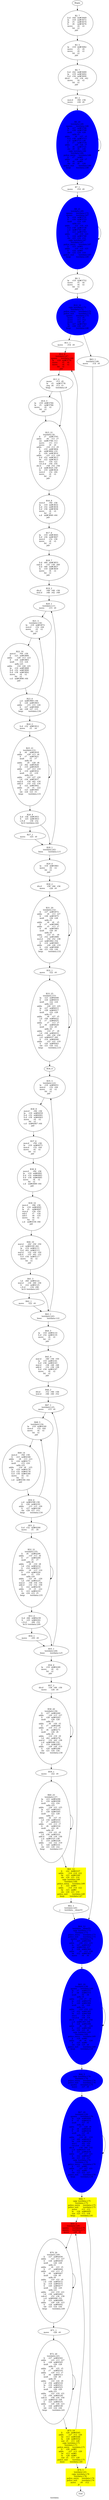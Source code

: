 digraph G{
	label = "testdata"	style = "dashed";
	color = purple;
	Node0 [label = "Begin"];
	Node0 -> {Node2 }
	Node1 [label = "End"];
	Node1 -> {}
	Node2 [label = "B2_7\nli.d	r44	nd#3669	\nla	r19	nd#3672	\nla	r5	nd#3674	\nli	r6	nd#3676	\nmove	r4	r2	\nfst	r2	\njalr	\n"];
	Node2 -> {Node3 }
	Node3 [label = "B3_5\nla	r19	nd#3682	\nmove	r5	r0	\nmove	r4	r2	\nfst	r2	\njalr	\n"];
	Node3 -> {Node4 }
	Node4 [label = "B4_7\nli.d	r42	nd#3689	\nla	r19	nd#3692	\nli.d	r34	nd#3694	\ndiv.d	r32	r34	r42	\nmove	r4	r2	\nfst	r2	\njalr	\n"];
	Node4 -> {Node5 }
	Node5 [label = "B5_2\nmov.d	r40	r36	\nmove	r26	r0	\n"];
	Node5 -> {Node6 }
	Node6 [label = "B6_20\ntestdata.L48:\nspawn	testdata.L66\nla	r27	nd#3706	\nli	r28	nd#3708	\nmult	r26	r28	\nmflo	r5	\naddu	r6	r27	r5	\nli.d	r36	nd#3713	\ns.d	nd#3715	r36	\nli	r7	nd#3718	\naddu	r26	r26	r7	\nli	r8	nd#3721	\nsle	r9	r8	r26	\ncqip	testdata.L66\ntestdata.L66:\npslice_entry	testdata.L66\nli	r7	nd#0	\naddu	r26	r26	r7	\nli	r8	nd#0	\nsle	r9	r8	r26	\npslice_exit	testdata.L66\nbeqz	testdata.L48\n"];
	Node6 -> {Node7 Node6 }
	Node7 [label = "B7_1\nmove	r10	r0	\n"];
	Node7 -> {Node8 }
	Node8 [label = "B8_21\ntestdata.L49:\nspawn	testdata.L72\nspawn	testdata.L67\nla	r19	nd#3731	\nli	r20	nd#3733	\nmult	r10	r20	\nmflo	r21	\naddu	r22	r19	r21	\nli.d	r38	nd#3738	\ns.d	nd#3740	r38	\nli	r23	nd#3743	\naddu	r10	r10	r23	\nli	r24	nd#3746	\nsle	r25	r24	r10	\ncqip	testdata.L67\ntestdata.L67:\npslice_entry	testdata.L67\nli	r23	nd#0	\naddu	r10	r10	r23	\nli	r24	nd#0	\nsle	r25	r24	r10	\npslice_exit	testdata.L67\nbeqz	testdata.L49\n"];
	Node8 -> {Node9 Node8 }
	Node9 [label = "B9_5\nla	r19	nd#3752	\nmove	r5	r0	\nmove	r4	r2	\nfst	r2	\njalr	\n"];
	Node9 -> {Node10 }
	Node10 [label = "B10_10\ncqip	testdata.L72\ntestdata.L72:\npslice_entry	testdata.L72\npslice_exit	testdata.L72\nspawn	testdata.L73\nmove	r12	r9	\nmove	r11	r12	\nmove	r26	r0	\nlw	r27	nd#3763	\nslt	r28	r26	r27	\nbeqz	testdata.L46\n"];
	Node10 -> {Node11 Node63 }
	Node11 [label = "B11_1\nmove	r14	r0	\n"];
	Node11 -> {Node12 }
	Node12 [label = "B12_6\ntestdata.L47:\nspawn	testdata.L68\nla	r19	nd#3770	\nmove	r5	r0	\nmove	r4	r2	\nfst	r2	\njalr	\n"];
	Node12 -> {Node13 }
	Node13 [label = "B13_4\nmove	r13	r9	\nla	r5	nd#3778	\nseq	r6	r13	r5	\nbeqz	testdata.L8\n"];
	Node13 -> {Node14 Node15 }
	Node14 [label = "B14_5\nla	r19	nd#3784	\nla	r5	nd#3786	\nmove	r4	r2	\nfst	r2	\njalr	\n"];
	Node14 -> {Node15 }
	Node15 [label = "B15_21\ntestdata.L8:\nli	r7	nd#3793	\naddu	r8	r11	r7	\nsw	nd#3796	r13	\nmove	r11	r13	\nmove	r9	r0	\naddu	r10	r13	r9	\nli	r19	nd#3804	\nsh	nd#3806	r19	\nli	r20	nd#3810	\naddu	r21	r13	r20	\nli.d	r52	nd#3813	\nlw	r22	nd#3815	\nmtc1	r54	r22	\ncvt.d.w	r56	r54	\ndiv.d	r58	r52	r56	\ns.d	nd#3820	r58	\nla	r19	nd#3824	\nmov.d	r32	r44	\nmove	r4	r2	\nfst	r2	\njalr	\n"];
	Node15 -> {Node16 }
	Node16 [label = "B16_8\nmov.d	r44	r36	\nla	r19	nd#3832	\nli.d	r32	nd#3834	\nli.d	r34	nd#3836	\nmove	r4	r2	\nfst	r2	\ns.d	nd#3840	r44	\njalr	\n"];
	Node16 -> {Node17 }
	Node17 [label = "B17_6\nla	r19	nd#3845	\nli.d	r34	nd#3847	\nmov.d	r32	r36	\nmove	r4	r2	\nfst	r2	\njalr	\n"];
	Node17 -> {Node18 }
	Node18 [label = "B18_7\nli.d	r60	nd#3853	\nsub.d	r32	r36	r60	\nli.d	r46	nd#3857	\nla	r19	nd#3859	\nmove	r4	r2	\nfst	r2	\njalr	\n"];
	Node18 -> {Node19 }
	Node19 [label = "B19_2\ndiv.d	r48	r46	r36	\nmul.d	r46	r42	r48	\n"];
	Node19 -> {Node20 }
	Node20 [label = "B20_1\ntestdata.L11:\nmove	r15	r0	\n"];
	Node20 -> {Node21 }
	Node21 [label = "B21_5\ntestdata.L50:\nla	r19	nd#3872	\nmov.d	r32	r44	\nmove	r4	r2	\nfst	r2	\njalr	\n"];
	Node21 -> {Node22 }
	Node22 [label = "B22_14\nmov.d	r44	r36	\nli	r23	nd#3880	\naddu	r26	r13	r23	\nli	r24	nd#3883	\nmult	r15	r24	\nmflo	r25	\naddu	r16	r26	r25	\nla	r19	nd#3888	\nli.d	r32	nd#3890	\nli.d	r34	nd#3892	\nmove	r4	r2	\nfst	r2	\ns.d	nd#3896	r44	\njalr	\n"];
	Node22 -> {Node23 }
	Node23 [label = "B23_6\ns.d	nd#3900	r36	\nli	r26	nd#3903	\naddu	r15	r15	r26	\nli	r27	nd#3906	\nsle	r28	r27	r15	\nbeqz	testdata.L50\n"];
	Node23 -> {Node24 Node21 }
	Node24 [label = "B24_2\nli.d	r32	nd#3912	\nmove	r5	r0	\n"];
	Node24 -> {Node25 }
	Node25 [label = "B25_21\ntestdata.L51:\nli	r6	nd#3918	\naddu	r28	r13	r6	\nli	r7	nd#3921	\nmult	r5	r7	\nmflo	r8	\naddu	r9	r28	r8	\nl.d	r62	nd#3926	\nli	r10	nd#3929	\naddu	r27	r13	r10	\nli	r19	nd#3932	\nmult	r5	r19	\nmflo	r20	\naddu	r21	r27	r20	\nl.d	r34	nd#3937	\nmul.d	r34	r62	r34	\nadd.d	r32	r32	r34	\nli	r22	nd#3942	\naddu	r5	r5	r22	\nli	r23	nd#3945	\nsle	r24	r23	r5	\nbeqz	testdata.L51\n"];
	Node25 -> {Node26 Node25 }
	Node26 [label = "B26_4\nli.d	r36	nd#3951	\nli	r25	nd#3953	\nc.lt.d	r36	r32	\nbc1t	testdata.L62\n"];
	Node26 -> {Node27 Node28 }
	Node27 [label = "B27_1\nmove	r25	r0	\n"];
	Node27 -> {Node28 }
	Node28 [label = "B28_1\ntestdata.L62:\nbnez	testdata.L11\n"];
	Node28 -> {Node29 Node20 }
	Node29 [label = "B29_4\nla	r19	nd#3961	\nmove	r4	r2	\nfst	r2	\njalr	\n"];
	Node29 -> {Node30 }
	Node30 [label = "B30_2\ndiv.d	r38	r46	r36	\nmove	r26	r0	\n"];
	Node30 -> {Node31 }
	Node31 [label = "B31_20\ntestdata.L52:\nli	r27	nd#3972	\naddu	r6	r13	r27	\nli	r28	nd#3975	\nmult	r26	r28	\nmflo	r5	\naddu	r6	r6	r5	\nli	r7	nd#3980	\naddu	r5	r13	r7	\nli	r8	nd#3983	\nmult	r26	r8	\nmflo	r9	\naddu	r10	r5	r9	\nl.d	r52	nd#3988	\nmul.d	r54	r52	r38	\ns.d	nd#3992	r54	\nli	r19	nd#3995	\naddu	r26	r26	r19	\nli	r20	nd#3998	\nsle	r21	r20	r26	\nbeqz	testdata.L52\n"];
	Node31 -> {Node32 Node31 }
	Node32 [label = "B32_1\nmove	r22	r0	\n"];
	Node32 -> {Node33 }
	Node33 [label = "B33_25\ntestdata.L53:\nla	r23	nd#4008	\nli	r24	nd#4010	\nmult	r22	r24	\nmflo	r25	\naddu	r26	r23	r25	\nla	r27	nd#4015	\nli	r28	nd#4017	\nmult	r22	r28	\nmflo	r5	\naddu	r6	r27	r5	\nl.d	r56	nd#4022	\nli	r7	nd#4025	\naddu	r7	r13	r7	\nli	r8	nd#4028	\nmult	r22	r8	\nmflo	r9	\naddu	r10	r7	r9	\nl.d	r58	nd#4033	\nadd.d	r60	r56	r58	\ns.d	nd#4037	r60	\nli	r19	nd#4040	\naddu	r22	r22	r19	\nli	r20	nd#4043	\nsle	r21	r20	r22	\nbeqz	testdata.L53\n"];
	Node33 -> {Node34 Node33 }
	Node34 [label = "B34_0\n"];
	Node34 -> {Node35 }
	Node35 [label = "B35_5\ntestdata.L22:\nla	r19	nd#4051	\nmov.d	r32	r44	\nmove	r4	r2	\nfst	r2	\njalr	\n"];
	Node35 -> {Node36 }
	Node36 [label = "B36_8\nmov.d	r44	r36	\nla	r19	nd#4059	\nli.d	r32	nd#4061	\nli.d	r34	nd#4063	\nmove	r4	r2	\nfst	r2	\ns.d	nd#4067	r44	\njalr	\n"];
	Node36 -> {Node37 }
	Node37 [label = "B37_6\nmov.d	r50	r36	\nla	r19	nd#4073	\nmov.d	r32	r44	\nmove	r4	r2	\nfst	r2	\njalr	\n"];
	Node37 -> {Node38 }
	Node38 [label = "B38_8\nmov.d	r44	r36	\nla	r19	nd#4081	\nli.d	r32	nd#4083	\nli.d	r34	nd#4085	\nmove	r4	r2	\nfst	r2	\ns.d	nd#4089	r44	\njalr	\n"];
	Node38 -> {Node39 }
	Node39 [label = "B39_10\nmov.d	r46	r36	\nla	r19	nd#4095	\nla	r5	nd#4097	\nmov.d	r34	r50	\nmfc1	r7	r34	\nmfc1	r8	r35	\nmove	r4	r2	\nfst	r2	\ns.d	nd#4104	r46	\njalr	\n"];
	Node39 -> {Node40 }
	Node40 [label = "B40_10\nmul.d	r62	r50	r50	\ns.d	nd#4109	r62	\nla	r19	nd#4111	\nli.d	r62	nd#4113	\nmul.d	r32	r50	r50	\nsub.d	r32	r62	r32	\nli.d	r34	nd#4117	\nmove	r4	r2	\nfst	r2	\njalr	\n"];
	Node40 -> {Node41 }
	Node41 [label = "B41_5\nl.d	r60	nd#4122	\nmul.d	r34	r60	r36	\nli	r22	nd#4125	\nc.lt.d	r34	r46	\nbc1t	testdata.L63\n"];
	Node41 -> {Node42 Node43 }
	Node42 [label = "B42_1\nmove	r22	r0	\n"];
	Node42 -> {Node43 }
	Node43 [label = "B43_1\ntestdata.L63:\nbnez	testdata.L22\n"];
	Node43 -> {Node44 Node35 }
	Node44 [label = "B44_5\nla	r19	nd#4133	\nli.d	r32	nd#4135	\nmove	r4	r2	\nfst	r2	\njalr	\n"];
	Node44 -> {Node45 }
	Node45 [label = "B45_9\nmul.d	r46	r36	r50	\nla	r19	nd#4141	\nli.d	r36	nd#4143	\nmul.d	r38	r48	r48	\nadd.d	r32	r36	r38	\nli.d	r34	nd#4147	\nmove	r4	r2	\nfst	r2	\njalr	\n"];
	Node45 -> {Node46 }
	Node46 [label = "B46_2\ndiv.d	r52	r46	r36	\nmul.d	r46	r40	r52	\n"];
	Node46 -> {Node47 }
	Node47 [label = "B47_1\ntestdata.L25:\nmove	r15	r0	\n"];
	Node47 -> {Node48 }
	Node48 [label = "B48_5\ntestdata.L54:\nla	r19	nd#4160	\nmov.d	r32	r44	\nmove	r4	r2	\nfst	r2	\njalr	\n"];
	Node48 -> {Node49 }
	Node49 [label = "B49_14\nmov.d	r44	r36	\nli	r23	nd#4168	\naddu	r8	r13	r23	\nli	r24	nd#4171	\nmult	r15	r24	\nmflo	r25	\naddu	r16	r8	r25	\nla	r19	nd#4176	\nli.d	r32	nd#4178	\nli.d	r34	nd#4180	\nmove	r4	r2	\nfst	r2	\ns.d	nd#4184	r44	\njalr	\n"];
	Node49 -> {Node50 }
	Node50 [label = "B50_6\ns.d	nd#4188	r36	\nli	r26	nd#4191	\naddu	r15	r15	r26	\nli	r27	nd#4194	\nsle	r28	r27	r15	\nbeqz	testdata.L54\n"];
	Node50 -> {Node51 Node48 }
	Node51 [label = "B51_2\nli.d	r32	nd#4200	\nmove	r5	r0	\n"];
	Node51 -> {Node52 }
	Node52 [label = "B52_21\ntestdata.L55:\nli	r6	nd#4206	\naddu	r10	r13	r6	\nli	r7	nd#4209	\nmult	r5	r7	\nmflo	r8	\naddu	r9	r10	r8	\nl.d	r54	nd#4214	\nli	r10	nd#4217	\naddu	r9	r13	r10	\nli	r19	nd#4220	\nmult	r5	r19	\nmflo	r20	\naddu	r21	r9	r20	\nl.d	r56	nd#4225	\nmul.d	r58	r54	r56	\nadd.d	r32	r32	r58	\nli	r22	nd#4230	\naddu	r5	r5	r22	\nli	r23	nd#4233	\nsle	r24	r23	r5	\nbeqz	testdata.L55\n"];
	Node52 -> {Node53 Node52 }
	Node53 [label = "B53_4\nli.d	r60	nd#4239	\nli	r25	nd#4241	\nc.lt.d	r60	r32	\nbc1t	testdata.L64\n"];
	Node53 -> {Node54 Node55 }
	Node54 [label = "B54_1\nmove	r25	r0	\n"];
	Node54 -> {Node55 }
	Node55 [label = "B55_1\ntestdata.L64:\nbnez	testdata.L25\n"];
	Node55 -> {Node56 Node47 }
	Node56 [label = "B56_4\nla	r19	nd#4249	\nmove	r4	r2	\nfst	r2	\njalr	\n"];
	Node56 -> {Node57 }
	Node57 [label = "B57_2\ndiv.d	r38	r46	r36	\nmove	r26	r0	\n"];
	Node57 -> {Node58 }
	Node58 [label = "B58_20\ntestdata.L56:\nli	r27	nd#4260	\naddu	r20	r13	r27	\nli	r28	nd#4263	\nmult	r26	r28	\nmflo	r5	\naddu	r6	r20	r5	\nli	r7	nd#4268	\naddu	r19	r13	r7	\nli	r8	nd#4271	\nmult	r26	r8	\nmflo	r9	\naddu	r10	r19	r9	\nl.d	r62	nd#4276	\nmul.d	r32	r62	r38	\ns.d	nd#4280	r32	\nli	r19	nd#4283	\naddu	r26	r26	r19	\nli	r20	nd#4286	\nsle	r21	r20	r26	\nbeqz	testdata.L56\n"];
	Node58 -> {Node59 Node58 }
	Node59 [label = "B59_1\nmove	r22	r0	\n"];
	Node59 -> {Node60 }
	Node60 [label = "B60_25\ntestdata.L57:\nla	r23	nd#4296	\nli	r24	nd#4298	\nmult	r22	r24	\nmflo	r25	\naddu	r26	r23	r25	\nla	r27	nd#4303	\nli	r28	nd#4305	\nmult	r22	r28	\nmflo	r5	\naddu	r6	r27	r5	\nl.d	r34	nd#4310	\nli	r7	nd#4313	\naddu	r21	r13	r7	\nli	r8	nd#4316	\nmult	r22	r8	\nmflo	r9	\naddu	r10	r21	r9	\nl.d	r36	nd#4321	\nadd.d	r38	r34	r36	\ns.d	nd#4325	r38	\nli	r19	nd#4328	\naddu	r22	r22	r19	\nli	r20	nd#4331	\nsle	r21	r20	r22	\nbeqz	testdata.L57\n"];
	Node60 -> {Node61 Node60 }
	Node61 [label = "B61_12\nli	r22	nd#4337	\naddu	r14	r14	r22	\nlw	r23	nd#4340	\nsle	r24	r23	r14	\ncqip	testdata.L68\ntestdata.L68:\npslice_entry	testdata.L68\nli	r22	nd#0	\naddu	r14	r14	r22	\nlw	r23	nd#0	\nsle	r24	r23	r14	\npslice_exit	testdata.L68\nbeqz	testdata.L47\n"];
	Node61 -> {Node62 Node12 }
	Node62 [label = "B62_1\ntestdata.L65:\nj	testdata.__done55\n"];
	Node62 -> {Node64 }
	Node63 [label = "B63_1\ntestdata.L46:\nmove	r14	r0	\n"];
	Node63 -> {Node64 }
	Node64 [label = "B64_12\ntestdata.__done55:\ncqip	testdata.L73\ntestdata.L73:\npslice_entry	testdata.L73\npslice_exit	testdata.L73\nspawn	testdata.L74\nli	r25	nd#4350	\naddu	r26	r11	r25	\nla	r27	nd#4353	\nsw	nd#4356	r27	\nli	r28	nd#4360	\naddu	r5	r12	r28	\nlw	r12	nd#4363	\nmove	r6	r0	\n"];
	Node64 -> {Node65 }
	Node65 [label = "B65_29\ntestdata.L58:\nspawn	testdata.L69\nla	r7	nd#4371	\nli	r8	nd#4373	\nmult	r6	r8	\nmflo	r9	\naddu	r10	r7	r9	\nla	r19	nd#4378	\nli	r20	nd#4380	\nmult	r6	r20	\nmflo	r21	\naddu	r22	r19	r21	\nl.d	r52	nd#4385	\nlw	r23	nd#4388	\nmtc1	r54	r23	\ncvt.d.w	r56	r54	\ndiv.d	r58	r52	r56	\ns.d	nd#4393	r58	\nli	r24	nd#4396	\naddu	r6	r6	r24	\nli	r25	nd#4399	\nsle	r26	r25	r6	\ncqip	testdata.L69\ntestdata.L69:\npslice_entry	testdata.L69\nli	r24	nd#0	\naddu	r6	r6	r24	\nli	r25	nd#0	\nsle	r26	r25	r6	\npslice_exit	testdata.L69\nbeqz	testdata.L58\n"];
	Node65 -> {Node66 Node65 }
	Node66 [label = "B66_5\ncqip	testdata.L74\ntestdata.L74:\npslice_entry	testdata.L74\npslice_exit	testdata.L74\nspawn	testdata.L75\nmove	r27	r0	\n"];
	Node66 -> {Node67 }
	Node67 [label = "B67_29\ntestdata.L59:\nspawn	testdata.L70\nla	r28	nd#4409	\nli	r5	nd#4411	\nmult	r27	r5	\nmflo	r6	\naddu	r7	r28	r6	\nla	r8	nd#4416	\nli	r9	nd#4418	\nmult	r27	r9	\nmflo	r10	\naddu	r19	r8	r10	\nl.d	r60	nd#4423	\nlw	r20	nd#4426	\nmtc1	r62	r20	\ncvt.d.w	r32	r62	\ndiv.d	r34	r60	r32	\ns.d	nd#4431	r34	\nli	r21	nd#4434	\naddu	r27	r27	r21	\nli	r22	nd#4437	\nsle	r23	r22	r27	\ncqip	testdata.L70\ntestdata.L70:\npslice_entry	testdata.L70\nli	r21	nd#0	\naddu	r27	r27	r21	\nli	r22	nd#0	\nsle	r23	r22	r27	\npslice_exit	testdata.L70\nbeqz	testdata.L59\n"];
	Node67 -> {Node68 Node67 }
	Node68 [label = "B68_7\ncqip	testdata.L75\ntestdata.L75:\npslice_entry	testdata.L75\npslice_exit	testdata.L75\nmove	r13	r12	\nla	r24	nd#4445	\nsne	r25	r13	r24	\nbeqz	testdata.L41\n"];
	Node68 -> {Node69 Node74 }
	Node69 [label = "B69_3\ntestdata.L40:\nspawn	testdata.L76\nspawn	testdata.L71\nmove	r26	r0	\n"];
	Node69 -> {Node70 }
	Node70 [label = "B70_26\ntestdata.L60:\nli	r27	nd#4456	\naddu	r23	r13	r27	\nli	r28	nd#4459	\nmult	r26	r28	\nmflo	r5	\naddu	r6	r23	r5	\nli	r7	nd#4464	\naddu	r22	r13	r7	\nli	r8	nd#4467	\nmult	r26	r8	\nmflo	r9	\naddu	r10	r22	r9	\nl.d	r36	nd#4472	\nla	r19	nd#4475	\nli	r20	nd#4477	\nmult	r26	r20	\nmflo	r21	\naddu	r22	r19	r21	\nl.d	r38	nd#4482	\nsub.d	r52	r36	r38	\ns.d	nd#4486	r52	\nli	r23	nd#4489	\naddu	r26	r26	r23	\nli	r24	nd#4492	\nsle	r25	r24	r26	\nbeqz	testdata.L60\n"];
	Node70 -> {Node71 Node70 }
	Node71 [label = "B71_1\nmove	r26	r0	\n"];
	Node71 -> {Node72 }
	Node72 [label = "B72_26\ntestdata.L61:\nli	r27	nd#4502	\naddu	r25	r13	r27	\nli	r28	nd#4505	\nmult	r26	r28	\nmflo	r5	\naddu	r6	r25	r5	\nli	r7	nd#4510	\naddu	r24	r13	r7	\nli	r8	nd#4513	\nmult	r26	r8	\nmflo	r9	\naddu	r10	r24	r9	\nl.d	r54	nd#4518	\nla	r19	nd#4521	\nli	r20	nd#4523	\nmult	r26	r20	\nmflo	r21	\naddu	r22	r19	r21	\nl.d	r56	nd#4528	\nsub.d	r58	r54	r56	\ns.d	nd#4532	r58	\nli	r23	nd#4535	\naddu	r26	r26	r23	\nli	r24	nd#4538	\nsle	r25	r24	r26	\nbeqz	testdata.L61\n"];
	Node72 -> {Node73 Node72 }
	Node73 [label = "B73_14\nli	r26	nd#4545	\naddu	r27	r13	r26	\nlw	r13	nd#4548	\nla	r28	nd#4552	\nsne	r5	r13	r28	\ncqip	testdata.L71\ntestdata.L71:\npslice_entry	testdata.L71\nli	r26	nd#0	\naddu	r27	r13	r26	\nlw	r13	nd#0	\nla	r28	nd#0	\nsne	r5	r13	r28	\npslice_exit	testdata.L71\nbnez	testdata.L40\n"];
	Node73 -> {Node74 Node69 }
	Node74 [label = "B74_5\ntestdata.L41:\ncqip	testdata.L76\ntestdata.L76:\npslice_entry	testdata.L76\npslice_exit	testdata.L76\nmove	r9	r12	\njr	\n"];
	Node74 -> {Node1 }
	Node6 [shape = ellipse ,style=filled ,color=blue];
	Node8 [shape = ellipse ,style=filled ,color=blue];
	Node8 [shape = ellipse ,style=filled ,color=blue];
	Node10 [shape = ellipse ,style=filled ,color=blue];
	Node12 [shape = box ,style=filled ,color=red];
	Node64 [shape = ellipse ,style=filled ,color=blue];
	Node65 [shape = ellipse ,style=filled ,color=blue];
	Node66 [shape = ellipse ,style=filled ,color=blue];
	Node67 [shape = ellipse ,style=filled ,color=blue];
	Node69 [shape = box ,style=filled ,color=red];
	Node69 [shape = box ,style=filled ,color=red];
	Node61 [shape = polygon ,style=filled ,color=yellow];
	Node68 [shape = polygon ,style=filled ,color=yellow];
	Node73 [shape = polygon ,style=filled ,color=yellow];
	Node74 [shape = polygon ,style=filled ,color=yellow];
}
